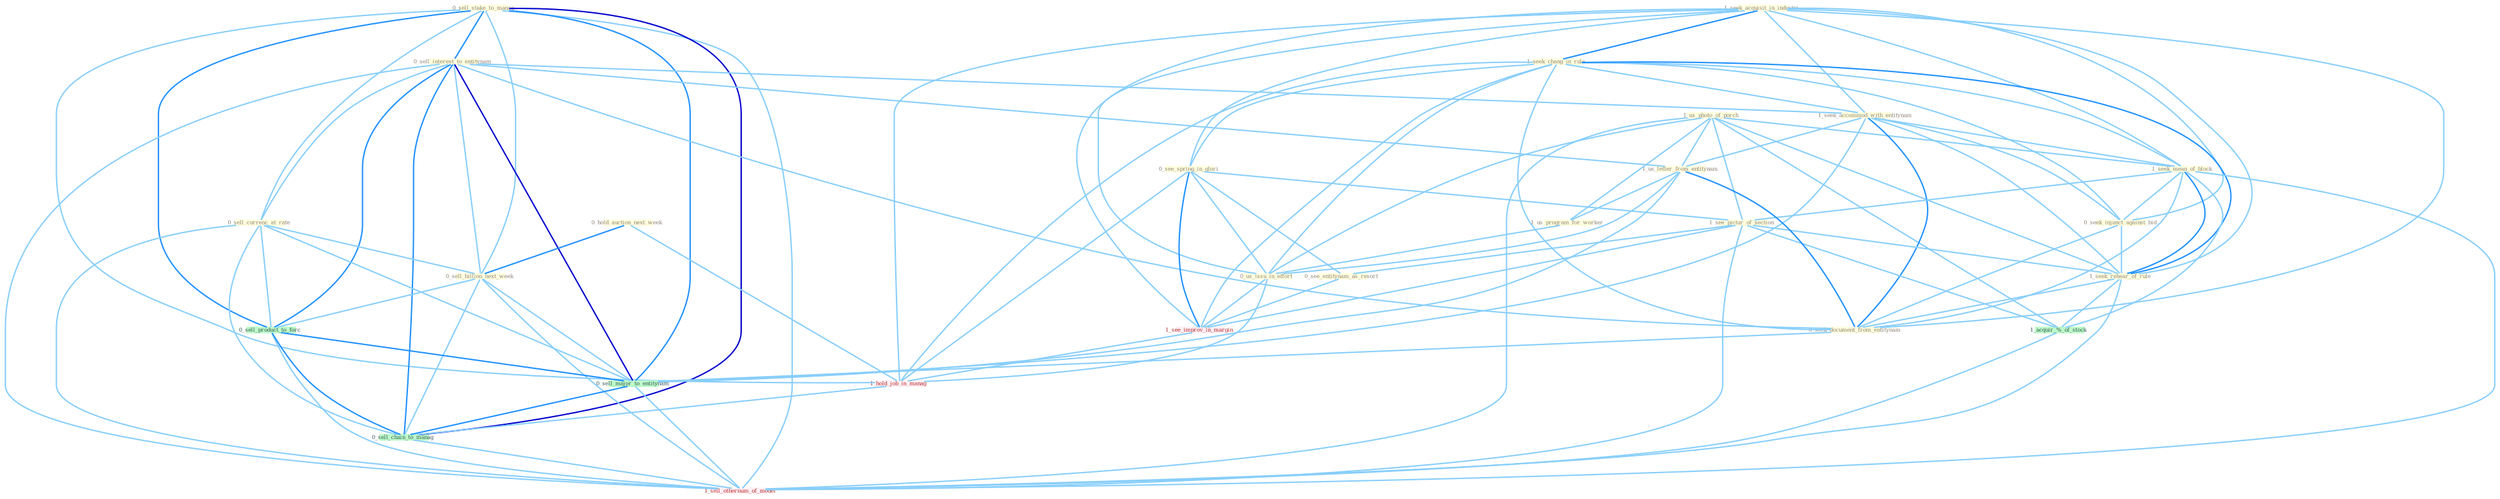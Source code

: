 Graph G{ 
    node
    [shape=polygon,style=filled,width=.5,height=.06,color="#BDFCC9",fixedsize=true,fontsize=4,
    fontcolor="#2f4f4f"];
    {node
    [color="#ffffe0", fontcolor="#8b7d6b"] "0_sell_stake_to_manag " "1_us_photo_of_porch " "1_seek_acquisit_in_industri " "1_seek_chang_in_rule " "0_sell_interest_to_entitynam " "1_seek_accommod_with_entitynam " "1_seek_mean_of_block " "0_hold_auction_next_week " "0_seek_injunct_against_bid " "0_sell_currenc_at_rate " "0_see_spring_in_glori " "1_see_pictur_of_section " "1_us_letter_from_entitynam " "0_see_entitynam_as_resort " "1_us_program_for_worker " "1_seek_rehear_of_rule " "0_us_issu_in_effort " "0_seek_document_from_entitynam " "0_sell_billion_next_week "}
{node [color="#fff0f5", fontcolor="#b22222"] "1_see_improv_in_margin " "1_hold_job_in_manag " "1_sell_othernum_of_model "}
edge [color="#B0E2FF"];

	"0_sell_stake_to_manag " -- "0_sell_interest_to_entitynam " [w="2", color="#1e90ff" , len=0.8];
	"0_sell_stake_to_manag " -- "0_sell_currenc_at_rate " [w="1", color="#87cefa" ];
	"0_sell_stake_to_manag " -- "0_sell_billion_next_week " [w="1", color="#87cefa" ];
	"0_sell_stake_to_manag " -- "1_hold_job_in_manag " [w="1", color="#87cefa" ];
	"0_sell_stake_to_manag " -- "0_sell_product_to_forc " [w="2", color="#1e90ff" , len=0.8];
	"0_sell_stake_to_manag " -- "0_sell_major_to_entitynam " [w="2", color="#1e90ff" , len=0.8];
	"0_sell_stake_to_manag " -- "0_sell_chain_to_manag " [w="3", color="#0000cd" , len=0.6];
	"0_sell_stake_to_manag " -- "1_sell_othernum_of_model " [w="1", color="#87cefa" ];
	"1_us_photo_of_porch " -- "1_seek_mean_of_block " [w="1", color="#87cefa" ];
	"1_us_photo_of_porch " -- "1_see_pictur_of_section " [w="1", color="#87cefa" ];
	"1_us_photo_of_porch " -- "1_us_letter_from_entitynam " [w="1", color="#87cefa" ];
	"1_us_photo_of_porch " -- "1_us_program_for_worker " [w="1", color="#87cefa" ];
	"1_us_photo_of_porch " -- "1_seek_rehear_of_rule " [w="1", color="#87cefa" ];
	"1_us_photo_of_porch " -- "0_us_issu_in_effort " [w="1", color="#87cefa" ];
	"1_us_photo_of_porch " -- "1_acquir_%_of_stock " [w="1", color="#87cefa" ];
	"1_us_photo_of_porch " -- "1_sell_othernum_of_model " [w="1", color="#87cefa" ];
	"1_seek_acquisit_in_industri " -- "1_seek_chang_in_rule " [w="2", color="#1e90ff" , len=0.8];
	"1_seek_acquisit_in_industri " -- "1_seek_accommod_with_entitynam " [w="1", color="#87cefa" ];
	"1_seek_acquisit_in_industri " -- "1_seek_mean_of_block " [w="1", color="#87cefa" ];
	"1_seek_acquisit_in_industri " -- "0_seek_injunct_against_bid " [w="1", color="#87cefa" ];
	"1_seek_acquisit_in_industri " -- "0_see_spring_in_glori " [w="1", color="#87cefa" ];
	"1_seek_acquisit_in_industri " -- "1_seek_rehear_of_rule " [w="1", color="#87cefa" ];
	"1_seek_acquisit_in_industri " -- "0_us_issu_in_effort " [w="1", color="#87cefa" ];
	"1_seek_acquisit_in_industri " -- "0_seek_document_from_entitynam " [w="1", color="#87cefa" ];
	"1_seek_acquisit_in_industri " -- "1_see_improv_in_margin " [w="1", color="#87cefa" ];
	"1_seek_acquisit_in_industri " -- "1_hold_job_in_manag " [w="1", color="#87cefa" ];
	"1_seek_chang_in_rule " -- "1_seek_accommod_with_entitynam " [w="1", color="#87cefa" ];
	"1_seek_chang_in_rule " -- "1_seek_mean_of_block " [w="1", color="#87cefa" ];
	"1_seek_chang_in_rule " -- "0_seek_injunct_against_bid " [w="1", color="#87cefa" ];
	"1_seek_chang_in_rule " -- "0_see_spring_in_glori " [w="1", color="#87cefa" ];
	"1_seek_chang_in_rule " -- "1_seek_rehear_of_rule " [w="2", color="#1e90ff" , len=0.8];
	"1_seek_chang_in_rule " -- "0_us_issu_in_effort " [w="1", color="#87cefa" ];
	"1_seek_chang_in_rule " -- "0_seek_document_from_entitynam " [w="1", color="#87cefa" ];
	"1_seek_chang_in_rule " -- "1_see_improv_in_margin " [w="1", color="#87cefa" ];
	"1_seek_chang_in_rule " -- "1_hold_job_in_manag " [w="1", color="#87cefa" ];
	"0_sell_interest_to_entitynam " -- "1_seek_accommod_with_entitynam " [w="1", color="#87cefa" ];
	"0_sell_interest_to_entitynam " -- "0_sell_currenc_at_rate " [w="1", color="#87cefa" ];
	"0_sell_interest_to_entitynam " -- "1_us_letter_from_entitynam " [w="1", color="#87cefa" ];
	"0_sell_interest_to_entitynam " -- "0_seek_document_from_entitynam " [w="1", color="#87cefa" ];
	"0_sell_interest_to_entitynam " -- "0_sell_billion_next_week " [w="1", color="#87cefa" ];
	"0_sell_interest_to_entitynam " -- "0_sell_product_to_forc " [w="2", color="#1e90ff" , len=0.8];
	"0_sell_interest_to_entitynam " -- "0_sell_major_to_entitynam " [w="3", color="#0000cd" , len=0.6];
	"0_sell_interest_to_entitynam " -- "0_sell_chain_to_manag " [w="2", color="#1e90ff" , len=0.8];
	"0_sell_interest_to_entitynam " -- "1_sell_othernum_of_model " [w="1", color="#87cefa" ];
	"1_seek_accommod_with_entitynam " -- "1_seek_mean_of_block " [w="1", color="#87cefa" ];
	"1_seek_accommod_with_entitynam " -- "0_seek_injunct_against_bid " [w="1", color="#87cefa" ];
	"1_seek_accommod_with_entitynam " -- "1_us_letter_from_entitynam " [w="1", color="#87cefa" ];
	"1_seek_accommod_with_entitynam " -- "1_seek_rehear_of_rule " [w="1", color="#87cefa" ];
	"1_seek_accommod_with_entitynam " -- "0_seek_document_from_entitynam " [w="2", color="#1e90ff" , len=0.8];
	"1_seek_accommod_with_entitynam " -- "0_sell_major_to_entitynam " [w="1", color="#87cefa" ];
	"1_seek_mean_of_block " -- "0_seek_injunct_against_bid " [w="1", color="#87cefa" ];
	"1_seek_mean_of_block " -- "1_see_pictur_of_section " [w="1", color="#87cefa" ];
	"1_seek_mean_of_block " -- "1_seek_rehear_of_rule " [w="2", color="#1e90ff" , len=0.8];
	"1_seek_mean_of_block " -- "0_seek_document_from_entitynam " [w="1", color="#87cefa" ];
	"1_seek_mean_of_block " -- "1_acquir_%_of_stock " [w="1", color="#87cefa" ];
	"1_seek_mean_of_block " -- "1_sell_othernum_of_model " [w="1", color="#87cefa" ];
	"0_hold_auction_next_week " -- "0_sell_billion_next_week " [w="2", color="#1e90ff" , len=0.8];
	"0_hold_auction_next_week " -- "1_hold_job_in_manag " [w="1", color="#87cefa" ];
	"0_seek_injunct_against_bid " -- "1_seek_rehear_of_rule " [w="1", color="#87cefa" ];
	"0_seek_injunct_against_bid " -- "0_seek_document_from_entitynam " [w="1", color="#87cefa" ];
	"0_sell_currenc_at_rate " -- "0_sell_billion_next_week " [w="1", color="#87cefa" ];
	"0_sell_currenc_at_rate " -- "0_sell_product_to_forc " [w="1", color="#87cefa" ];
	"0_sell_currenc_at_rate " -- "0_sell_major_to_entitynam " [w="1", color="#87cefa" ];
	"0_sell_currenc_at_rate " -- "0_sell_chain_to_manag " [w="1", color="#87cefa" ];
	"0_sell_currenc_at_rate " -- "1_sell_othernum_of_model " [w="1", color="#87cefa" ];
	"0_see_spring_in_glori " -- "1_see_pictur_of_section " [w="1", color="#87cefa" ];
	"0_see_spring_in_glori " -- "0_see_entitynam_as_resort " [w="1", color="#87cefa" ];
	"0_see_spring_in_glori " -- "0_us_issu_in_effort " [w="1", color="#87cefa" ];
	"0_see_spring_in_glori " -- "1_see_improv_in_margin " [w="2", color="#1e90ff" , len=0.8];
	"0_see_spring_in_glori " -- "1_hold_job_in_manag " [w="1", color="#87cefa" ];
	"1_see_pictur_of_section " -- "0_see_entitynam_as_resort " [w="1", color="#87cefa" ];
	"1_see_pictur_of_section " -- "1_seek_rehear_of_rule " [w="1", color="#87cefa" ];
	"1_see_pictur_of_section " -- "1_see_improv_in_margin " [w="1", color="#87cefa" ];
	"1_see_pictur_of_section " -- "1_acquir_%_of_stock " [w="1", color="#87cefa" ];
	"1_see_pictur_of_section " -- "1_sell_othernum_of_model " [w="1", color="#87cefa" ];
	"1_us_letter_from_entitynam " -- "1_us_program_for_worker " [w="1", color="#87cefa" ];
	"1_us_letter_from_entitynam " -- "0_us_issu_in_effort " [w="1", color="#87cefa" ];
	"1_us_letter_from_entitynam " -- "0_seek_document_from_entitynam " [w="2", color="#1e90ff" , len=0.8];
	"1_us_letter_from_entitynam " -- "0_sell_major_to_entitynam " [w="1", color="#87cefa" ];
	"0_see_entitynam_as_resort " -- "1_see_improv_in_margin " [w="1", color="#87cefa" ];
	"1_us_program_for_worker " -- "0_us_issu_in_effort " [w="1", color="#87cefa" ];
	"1_seek_rehear_of_rule " -- "0_seek_document_from_entitynam " [w="1", color="#87cefa" ];
	"1_seek_rehear_of_rule " -- "1_acquir_%_of_stock " [w="1", color="#87cefa" ];
	"1_seek_rehear_of_rule " -- "1_sell_othernum_of_model " [w="1", color="#87cefa" ];
	"0_us_issu_in_effort " -- "1_see_improv_in_margin " [w="1", color="#87cefa" ];
	"0_us_issu_in_effort " -- "1_hold_job_in_manag " [w="1", color="#87cefa" ];
	"0_seek_document_from_entitynam " -- "0_sell_major_to_entitynam " [w="1", color="#87cefa" ];
	"0_sell_billion_next_week " -- "0_sell_product_to_forc " [w="1", color="#87cefa" ];
	"0_sell_billion_next_week " -- "0_sell_major_to_entitynam " [w="1", color="#87cefa" ];
	"0_sell_billion_next_week " -- "0_sell_chain_to_manag " [w="1", color="#87cefa" ];
	"0_sell_billion_next_week " -- "1_sell_othernum_of_model " [w="1", color="#87cefa" ];
	"1_see_improv_in_margin " -- "1_hold_job_in_manag " [w="1", color="#87cefa" ];
	"1_acquir_%_of_stock " -- "1_sell_othernum_of_model " [w="1", color="#87cefa" ];
	"1_hold_job_in_manag " -- "0_sell_chain_to_manag " [w="1", color="#87cefa" ];
	"0_sell_product_to_forc " -- "0_sell_major_to_entitynam " [w="2", color="#1e90ff" , len=0.8];
	"0_sell_product_to_forc " -- "0_sell_chain_to_manag " [w="2", color="#1e90ff" , len=0.8];
	"0_sell_product_to_forc " -- "1_sell_othernum_of_model " [w="1", color="#87cefa" ];
	"0_sell_major_to_entitynam " -- "0_sell_chain_to_manag " [w="2", color="#1e90ff" , len=0.8];
	"0_sell_major_to_entitynam " -- "1_sell_othernum_of_model " [w="1", color="#87cefa" ];
	"0_sell_chain_to_manag " -- "1_sell_othernum_of_model " [w="1", color="#87cefa" ];
}
